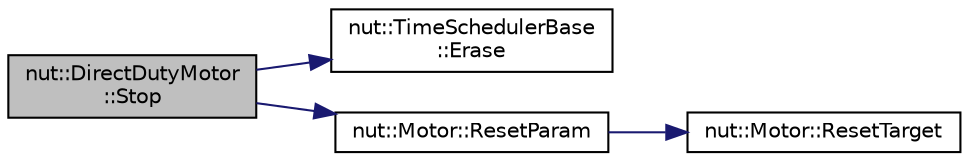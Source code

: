 digraph "nut::DirectDutyMotor::Stop"
{
 // LATEX_PDF_SIZE
  edge [fontname="Helvetica",fontsize="10",labelfontname="Helvetica",labelfontsize="10"];
  node [fontname="Helvetica",fontsize="10",shape=record];
  rankdir="LR";
  Node1 [label="nut::DirectDutyMotor\l::Stop",height=0.2,width=0.4,color="black", fillcolor="grey75", style="filled", fontcolor="black",tooltip="制御ストップ"];
  Node1 -> Node2 [color="midnightblue",fontsize="10",style="solid",fontname="Helvetica"];
  Node2 [label="nut::TimeSchedulerBase\l::Erase",height=0.2,width=0.4,color="black", fillcolor="white", style="filled",URL="$d9/d00/classnut_1_1_time_scheduler_base.html#a1d0ecaefe7d5c5f1266a4021fba23d69",tooltip="スケジューラ削除"];
  Node1 -> Node3 [color="midnightblue",fontsize="10",style="solid",fontname="Helvetica"];
  Node3 [label="nut::Motor::ResetParam",height=0.2,width=0.4,color="black", fillcolor="white", style="filled",URL="$d5/da2/classnut_1_1_motor.html#a3ba6e0a3b25c9d3d0f1ae555acfd10fe",tooltip="パラメータ&目標値リセット"];
  Node3 -> Node4 [color="midnightblue",fontsize="10",style="solid",fontname="Helvetica"];
  Node4 [label="nut::Motor::ResetTarget",height=0.2,width=0.4,color="black", fillcolor="white", style="filled",URL="$d5/da2/classnut_1_1_motor.html#aab752ad27241d68413a18f0e3d268ec6",tooltip="目標値リセット"];
}
